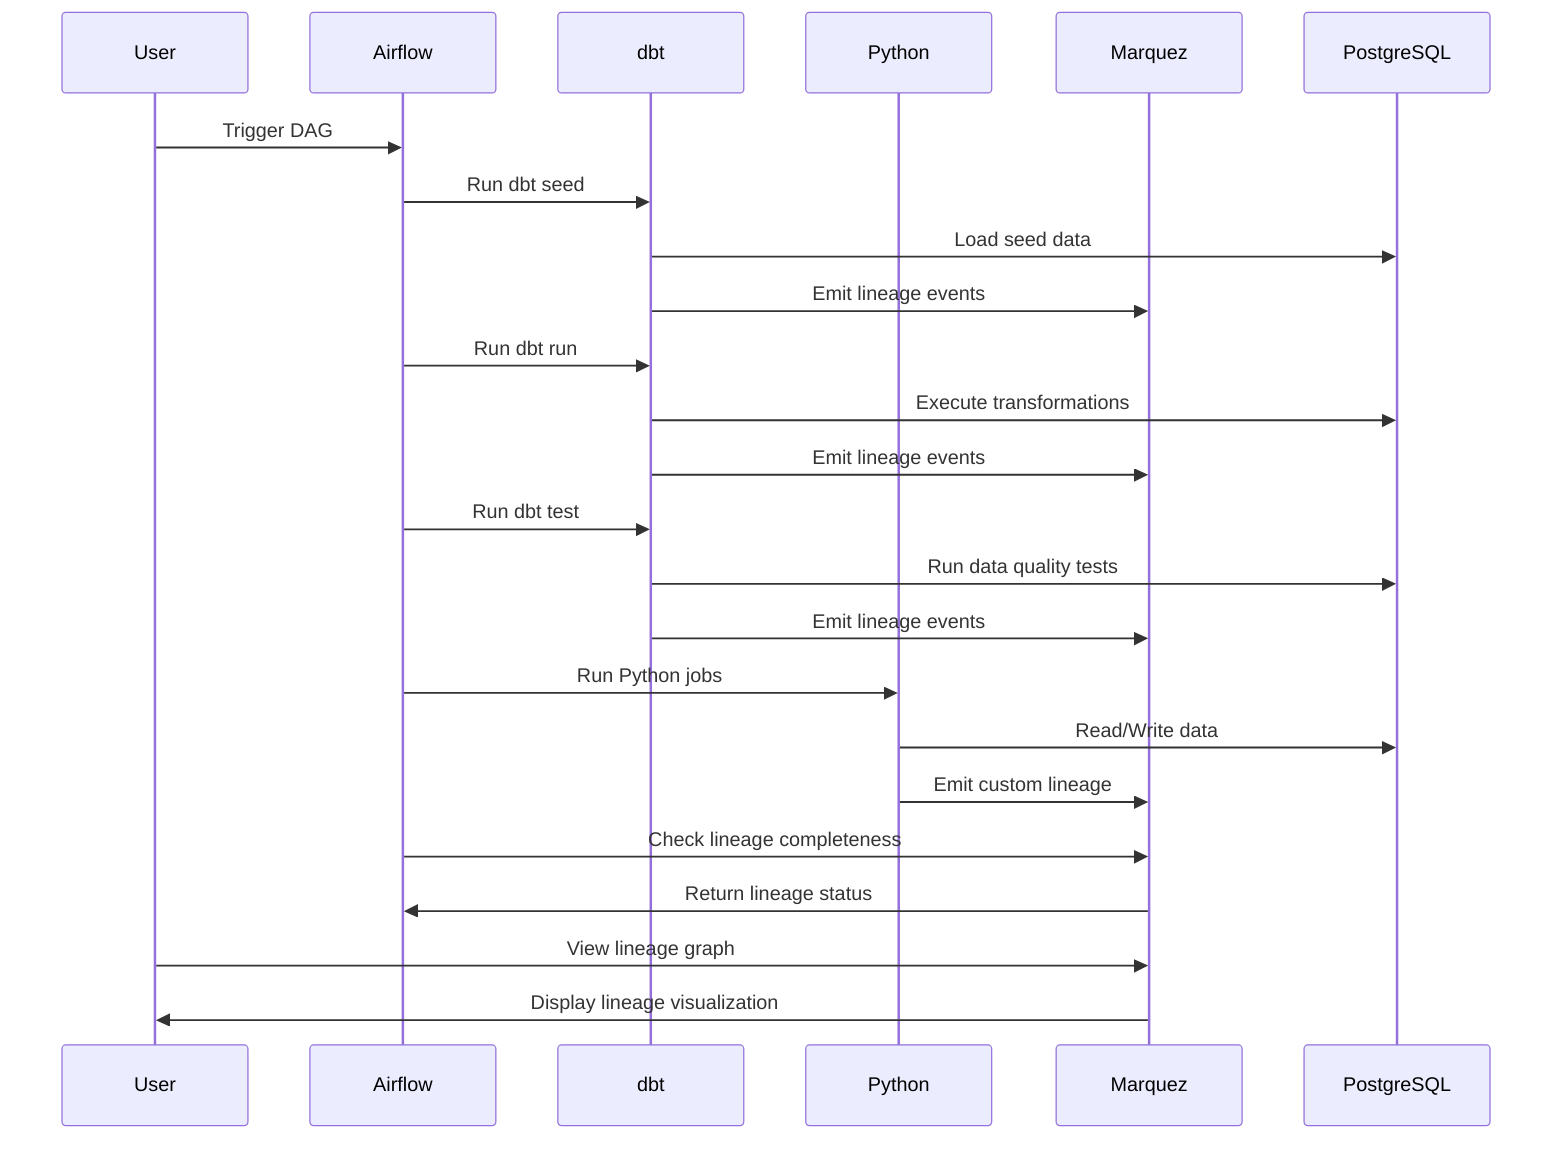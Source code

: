 sequenceDiagram
    participant User
    participant Airflow
    participant dbt
    participant Python
    participant Marquez
    participant PostgreSQL
    
    User->>Airflow: Trigger DAG
    Airflow->>dbt: Run dbt seed
    dbt->>PostgreSQL: Load seed data
    dbt->>Marquez: Emit lineage events
    
    Airflow->>dbt: Run dbt run
    dbt->>PostgreSQL: Execute transformations
    dbt->>Marquez: Emit lineage events
    
    Airflow->>dbt: Run dbt test
    dbt->>PostgreSQL: Run data quality tests
    dbt->>Marquez: Emit lineage events
    
    Airflow->>Python: Run Python jobs
    Python->>PostgreSQL: Read/Write data
    Python->>Marquez: Emit custom lineage
    
    Airflow->>Marquez: Check lineage completeness
    Marquez->>Airflow: Return lineage status
    
    User->>Marquez: View lineage graph
    Marquez->>User: Display lineage visualization